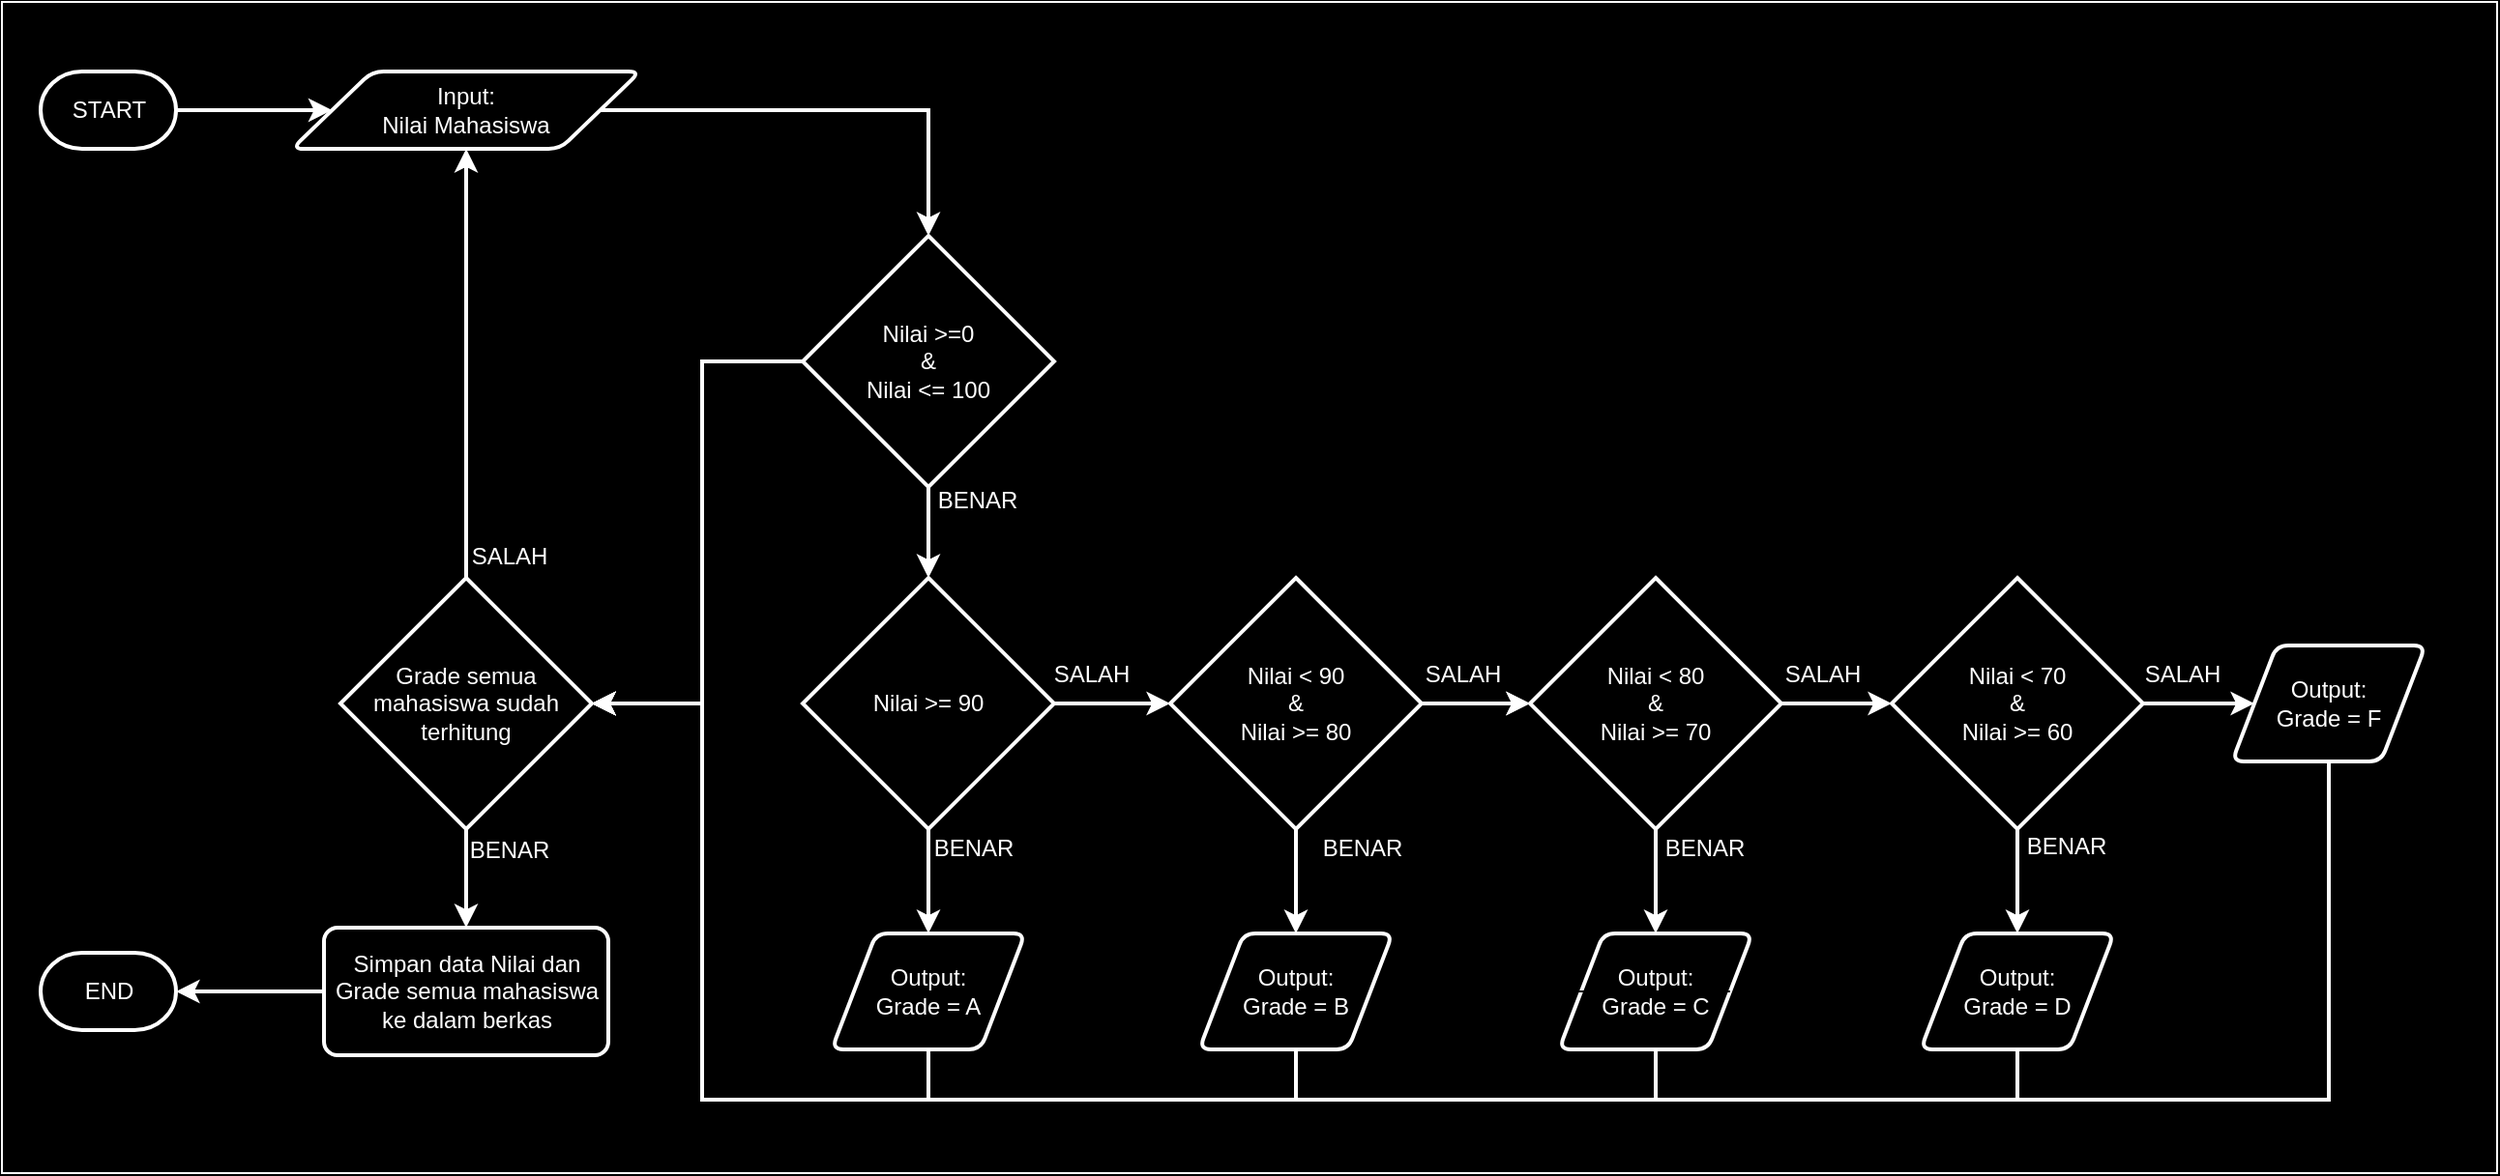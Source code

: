 <mxfile version="21.7.1" type="github">
  <diagram id="C5RBs43oDa-KdzZeNtuy" name="Page-1">
    <mxGraphModel dx="2514" dy="1360" grid="1" gridSize="10" guides="1" tooltips="1" connect="1" arrows="1" fold="1" page="1" pageScale="1" pageWidth="1169" pageHeight="827" background="#000000" math="0" shadow="0">
      <root>
        <mxCell id="WIyWlLk6GJQsqaUBKTNV-0" />
        <mxCell id="WIyWlLk6GJQsqaUBKTNV-1" parent="WIyWlLk6GJQsqaUBKTNV-0" />
        <mxCell id="swS7AuEwxA6HcnicoBHR-45" value="" style="rounded=0;whiteSpace=wrap;html=1;strokeColor=#FFFFFF;fillColor=#000000;" parent="WIyWlLk6GJQsqaUBKTNV-1" vertex="1">
          <mxGeometry x="10" y="4" width="1290" height="606" as="geometry" />
        </mxCell>
        <mxCell id="gYKxSyvh7425BpXwHA8T-48" value="" style="group" vertex="1" connectable="0" parent="WIyWlLk6GJQsqaUBKTNV-1">
          <mxGeometry x="30" y="40" width="1233" height="532" as="geometry" />
        </mxCell>
        <mxCell id="swS7AuEwxA6HcnicoBHR-0" value="START" style="strokeWidth=2;html=1;shape=mxgraph.flowchart.terminator;fillColor=#000000;fontColor=#FFFFFF;strokeColor=#FFFFFF;" parent="gYKxSyvh7425BpXwHA8T-48" vertex="1">
          <mxGeometry width="70" height="40" as="geometry" />
        </mxCell>
        <mxCell id="swS7AuEwxA6HcnicoBHR-1" value="Input:&lt;br&gt;Nilai Mahasiswa" style="shape=parallelogram;html=1;strokeWidth=2;perimeter=parallelogramPerimeter;whiteSpace=wrap;rounded=1;arcSize=12;size=0.23;fillColor=#000000;strokeColor=#FFFFFF;fontColor=#FFFFFF;" parent="gYKxSyvh7425BpXwHA8T-48" vertex="1">
          <mxGeometry x="130" width="180" height="40" as="geometry" />
        </mxCell>
        <mxCell id="swS7AuEwxA6HcnicoBHR-4" value="" style="edgeStyle=orthogonalEdgeStyle;rounded=0;orthogonalLoop=1;jettySize=auto;html=1;fontSize=12;fillColor=#000000;strokeColor=#FFFFFF;fontColor=#FFFFFF;strokeWidth=2;" parent="gYKxSyvh7425BpXwHA8T-48" source="swS7AuEwxA6HcnicoBHR-0" target="swS7AuEwxA6HcnicoBHR-1" edge="1">
          <mxGeometry relative="1" as="geometry" />
        </mxCell>
        <mxCell id="swS7AuEwxA6HcnicoBHR-2" value="Nilai &amp;gt;=0&lt;br&gt;&amp;amp;&lt;br&gt;Nilai &amp;lt;= 100" style="strokeWidth=2;html=1;shape=mxgraph.flowchart.decision;whiteSpace=wrap;fillColor=#000000;strokeColor=#FFFFFF;fontColor=#FFFFFF;" parent="gYKxSyvh7425BpXwHA8T-48" vertex="1">
          <mxGeometry x="394" y="85" width="130" height="130" as="geometry" />
        </mxCell>
        <mxCell id="swS7AuEwxA6HcnicoBHR-3" value="" style="edgeStyle=orthogonalEdgeStyle;rounded=0;orthogonalLoop=1;jettySize=auto;html=1;fontSize=12;fillColor=#000000;strokeColor=#FFFFFF;fontColor=#FFFFFF;strokeWidth=2;" parent="gYKxSyvh7425BpXwHA8T-48" source="swS7AuEwxA6HcnicoBHR-1" target="swS7AuEwxA6HcnicoBHR-2" edge="1">
          <mxGeometry relative="1" as="geometry" />
        </mxCell>
        <mxCell id="swS7AuEwxA6HcnicoBHR-5" value="Nilai &amp;gt;= 90" style="strokeWidth=2;html=1;shape=mxgraph.flowchart.decision;whiteSpace=wrap;fillColor=#000000;strokeColor=#FFFFFF;fontColor=#FFFFFF;" parent="gYKxSyvh7425BpXwHA8T-48" vertex="1">
          <mxGeometry x="394" y="262" width="130" height="130" as="geometry" />
        </mxCell>
        <mxCell id="swS7AuEwxA6HcnicoBHR-7" value="" style="edgeStyle=orthogonalEdgeStyle;rounded=0;orthogonalLoop=1;jettySize=auto;html=1;fontSize=12;fillColor=#000000;strokeColor=#FFFFFF;fontColor=#FFFFFF;strokeWidth=2;" parent="gYKxSyvh7425BpXwHA8T-48" source="swS7AuEwxA6HcnicoBHR-2" target="swS7AuEwxA6HcnicoBHR-5" edge="1">
          <mxGeometry relative="1" as="geometry" />
        </mxCell>
        <mxCell id="swS7AuEwxA6HcnicoBHR-16" value="BENAR" style="edgeLabel;html=1;align=center;verticalAlign=middle;resizable=0;points=[];fontSize=12;fillColor=#000000;strokeColor=#FFFFFF;fontColor=#FFFFFF;strokeWidth=2;labelBackgroundColor=none;" parent="swS7AuEwxA6HcnicoBHR-7" vertex="1" connectable="0">
          <mxGeometry x="0.1" y="1" relative="1" as="geometry">
            <mxPoint x="24" y="-19" as="offset" />
          </mxGeometry>
        </mxCell>
        <mxCell id="swS7AuEwxA6HcnicoBHR-6" value="Output:&lt;br&gt;Grade = A" style="shape=parallelogram;html=1;strokeWidth=2;perimeter=parallelogramPerimeter;whiteSpace=wrap;rounded=1;arcSize=12;size=0.23;fillColor=#000000;strokeColor=#FFFFFF;fontColor=#FFFFFF;" parent="gYKxSyvh7425BpXwHA8T-48" vertex="1">
          <mxGeometry x="409" y="446" width="100" height="60" as="geometry" />
        </mxCell>
        <mxCell id="swS7AuEwxA6HcnicoBHR-8" value="" style="edgeStyle=orthogonalEdgeStyle;rounded=0;orthogonalLoop=1;jettySize=auto;html=1;fontSize=12;fillColor=#000000;strokeColor=#FFFFFF;fontColor=#FFFFFF;strokeWidth=2;" parent="gYKxSyvh7425BpXwHA8T-48" source="swS7AuEwxA6HcnicoBHR-5" target="swS7AuEwxA6HcnicoBHR-6" edge="1">
          <mxGeometry relative="1" as="geometry" />
        </mxCell>
        <mxCell id="swS7AuEwxA6HcnicoBHR-15" value="BENAR" style="edgeLabel;html=1;align=center;verticalAlign=middle;resizable=0;points=[];fontSize=12;fillColor=#000000;strokeColor=#FFFFFF;fontColor=#FFFFFF;strokeWidth=2;labelBackgroundColor=none;" parent="swS7AuEwxA6HcnicoBHR-8" vertex="1" connectable="0">
          <mxGeometry x="-0.083" y="9" relative="1" as="geometry">
            <mxPoint x="14" y="-15" as="offset" />
          </mxGeometry>
        </mxCell>
        <mxCell id="swS7AuEwxA6HcnicoBHR-9" value="Nilai &amp;lt; 90&lt;br&gt;&amp;amp;&lt;br&gt;Nilai &amp;gt;= 80" style="strokeWidth=2;html=1;shape=mxgraph.flowchart.decision;whiteSpace=wrap;fillColor=#000000;strokeColor=#FFFFFF;fontColor=#FFFFFF;" parent="gYKxSyvh7425BpXwHA8T-48" vertex="1">
          <mxGeometry x="584" y="262" width="130" height="130" as="geometry" />
        </mxCell>
        <mxCell id="swS7AuEwxA6HcnicoBHR-12" value="" style="edgeStyle=orthogonalEdgeStyle;rounded=0;orthogonalLoop=1;jettySize=auto;html=1;fontSize=12;fillColor=#000000;strokeColor=#FFFFFF;fontColor=#FFFFFF;strokeWidth=2;" parent="gYKxSyvh7425BpXwHA8T-48" source="swS7AuEwxA6HcnicoBHR-5" target="swS7AuEwxA6HcnicoBHR-9" edge="1">
          <mxGeometry relative="1" as="geometry" />
        </mxCell>
        <mxCell id="swS7AuEwxA6HcnicoBHR-13" value="SALAH" style="edgeLabel;html=1;align=center;verticalAlign=middle;resizable=0;points=[];fontSize=12;fillColor=#000000;strokeColor=#FFFFFF;fontColor=#FFFFFF;strokeWidth=2;labelBackgroundColor=none;" parent="swS7AuEwxA6HcnicoBHR-12" vertex="1" connectable="0">
          <mxGeometry x="0.527" relative="1" as="geometry">
            <mxPoint x="-27" y="-15" as="offset" />
          </mxGeometry>
        </mxCell>
        <mxCell id="swS7AuEwxA6HcnicoBHR-20" value="" style="edgeStyle=orthogonalEdgeStyle;rounded=0;orthogonalLoop=1;jettySize=auto;html=1;fontSize=12;fillColor=#000000;strokeColor=#FFFFFF;fontColor=#FFFFFF;strokeWidth=2;" parent="gYKxSyvh7425BpXwHA8T-48" source="swS7AuEwxA6HcnicoBHR-9" target="swS7AuEwxA6HcnicoBHR-18" edge="1">
          <mxGeometry relative="1" as="geometry" />
        </mxCell>
        <mxCell id="swS7AuEwxA6HcnicoBHR-42" value="SALAH" style="edgeLabel;html=1;align=center;verticalAlign=middle;resizable=0;points=[];fontSize=12;fillColor=#000000;strokeColor=#FFFFFF;fontColor=#FFFFFF;strokeWidth=2;labelBackgroundColor=none;" parent="swS7AuEwxA6HcnicoBHR-20" vertex="1" connectable="0">
          <mxGeometry x="-0.659" y="-5" relative="1" as="geometry">
            <mxPoint x="11" y="-20" as="offset" />
          </mxGeometry>
        </mxCell>
        <mxCell id="gYKxSyvh7425BpXwHA8T-9" style="edgeStyle=orthogonalEdgeStyle;rounded=0;orthogonalLoop=1;jettySize=auto;html=1;exitX=1;exitY=0.5;exitDx=0;exitDy=0;" edge="1" parent="gYKxSyvh7425BpXwHA8T-48" source="swS7AuEwxA6HcnicoBHR-10">
          <mxGeometry relative="1" as="geometry">
            <mxPoint x="924" y="503.174" as="targetPoint" />
          </mxGeometry>
        </mxCell>
        <mxCell id="swS7AuEwxA6HcnicoBHR-19" value="Output:&lt;br&gt;Grade = C" style="shape=parallelogram;html=1;strokeWidth=2;perimeter=parallelogramPerimeter;whiteSpace=wrap;rounded=1;arcSize=12;size=0.23;fillColor=#000000;strokeColor=#FFFFFF;fontColor=#FFFFFF;" parent="gYKxSyvh7425BpXwHA8T-48" vertex="1">
          <mxGeometry x="785" y="446" width="100" height="60" as="geometry" />
        </mxCell>
        <mxCell id="swS7AuEwxA6HcnicoBHR-17" value="" style="edgeStyle=orthogonalEdgeStyle;rounded=0;orthogonalLoop=1;jettySize=auto;html=1;fontSize=12;fillColor=#000000;strokeColor=#FFFFFF;fontColor=#FFFFFF;strokeWidth=2;" parent="gYKxSyvh7425BpXwHA8T-48" source="swS7AuEwxA6HcnicoBHR-18" target="swS7AuEwxA6HcnicoBHR-19" edge="1">
          <mxGeometry relative="1" as="geometry" />
        </mxCell>
        <mxCell id="swS7AuEwxA6HcnicoBHR-38" value="BENAR" style="edgeLabel;html=1;align=center;verticalAlign=middle;resizable=0;points=[];fontSize=12;fillColor=#000000;strokeColor=#FFFFFF;fontColor=#FFFFFF;strokeWidth=2;labelBackgroundColor=none;" parent="swS7AuEwxA6HcnicoBHR-17" vertex="1" connectable="0">
          <mxGeometry x="-0.041" y="3" relative="1" as="geometry">
            <mxPoint x="22" y="-16" as="offset" />
          </mxGeometry>
        </mxCell>
        <mxCell id="swS7AuEwxA6HcnicoBHR-22" value="Nilai &amp;lt; 70&lt;br&gt;&amp;amp;&lt;br&gt;Nilai &amp;gt;= 60" style="strokeWidth=2;html=1;shape=mxgraph.flowchart.decision;whiteSpace=wrap;fillColor=#000000;strokeColor=#FFFFFF;fontColor=#FFFFFF;" parent="gYKxSyvh7425BpXwHA8T-48" vertex="1">
          <mxGeometry x="957" y="262" width="130" height="130" as="geometry" />
        </mxCell>
        <mxCell id="swS7AuEwxA6HcnicoBHR-24" value="" style="edgeStyle=orthogonalEdgeStyle;rounded=0;orthogonalLoop=1;jettySize=auto;html=1;fontSize=12;fillColor=#000000;strokeColor=#FFFFFF;fontColor=#FFFFFF;strokeWidth=2;" parent="gYKxSyvh7425BpXwHA8T-48" source="swS7AuEwxA6HcnicoBHR-18" target="swS7AuEwxA6HcnicoBHR-22" edge="1">
          <mxGeometry relative="1" as="geometry" />
        </mxCell>
        <mxCell id="swS7AuEwxA6HcnicoBHR-41" value="SALAH" style="edgeLabel;html=1;align=center;verticalAlign=middle;resizable=0;points=[];fontSize=12;fillColor=#000000;strokeColor=#FFFFFF;fontColor=#FFFFFF;strokeWidth=2;labelBackgroundColor=none;" parent="swS7AuEwxA6HcnicoBHR-24" vertex="1" connectable="0">
          <mxGeometry x="-0.521" y="1" relative="1" as="geometry">
            <mxPoint x="7" y="-14" as="offset" />
          </mxGeometry>
        </mxCell>
        <mxCell id="swS7AuEwxA6HcnicoBHR-23" value="Output:&lt;br&gt;Grade = D" style="shape=parallelogram;html=1;strokeWidth=2;perimeter=parallelogramPerimeter;whiteSpace=wrap;rounded=1;arcSize=12;size=0.23;fillColor=#000000;strokeColor=#FFFFFF;fontColor=#FFFFFF;" parent="gYKxSyvh7425BpXwHA8T-48" vertex="1">
          <mxGeometry x="972" y="446" width="100" height="60" as="geometry" />
        </mxCell>
        <mxCell id="swS7AuEwxA6HcnicoBHR-21" value="" style="edgeStyle=orthogonalEdgeStyle;rounded=0;orthogonalLoop=1;jettySize=auto;html=1;fontSize=12;fillColor=#000000;strokeColor=#FFFFFF;fontColor=#FFFFFF;strokeWidth=2;" parent="gYKxSyvh7425BpXwHA8T-48" source="swS7AuEwxA6HcnicoBHR-22" target="swS7AuEwxA6HcnicoBHR-23" edge="1">
          <mxGeometry relative="1" as="geometry" />
        </mxCell>
        <mxCell id="swS7AuEwxA6HcnicoBHR-39" value="BENAR" style="edgeLabel;html=1;align=center;verticalAlign=middle;resizable=0;points=[];fontSize=12;fillColor=#000000;strokeColor=#FFFFFF;fontColor=#FFFFFF;strokeWidth=2;labelBackgroundColor=none;" parent="swS7AuEwxA6HcnicoBHR-21" vertex="1" connectable="0">
          <mxGeometry x="-0.219" y="-4" relative="1" as="geometry">
            <mxPoint x="29" y="-12" as="offset" />
          </mxGeometry>
        </mxCell>
        <mxCell id="swS7AuEwxA6HcnicoBHR-25" value="Output:&lt;br&gt;Grade = F" style="shape=parallelogram;html=1;strokeWidth=2;perimeter=parallelogramPerimeter;whiteSpace=wrap;rounded=1;arcSize=12;size=0.23;fillColor=#000000;strokeColor=#FFFFFF;fontColor=#FFFFFF;" parent="gYKxSyvh7425BpXwHA8T-48" vertex="1">
          <mxGeometry x="1133" y="297" width="100" height="60" as="geometry" />
        </mxCell>
        <mxCell id="gYKxSyvh7425BpXwHA8T-25" value="" style="edgeStyle=orthogonalEdgeStyle;shape=connector;rounded=0;orthogonalLoop=1;jettySize=auto;html=1;labelBackgroundColor=default;strokeColor=#FFFFFF;strokeWidth=2;fontFamily=Helvetica;fontSize=12;fontColor=#FFFFFF;endArrow=classic;fillColor=#000000;" edge="1" parent="gYKxSyvh7425BpXwHA8T-48" source="swS7AuEwxA6HcnicoBHR-22" target="swS7AuEwxA6HcnicoBHR-25">
          <mxGeometry relative="1" as="geometry" />
        </mxCell>
        <mxCell id="gYKxSyvh7425BpXwHA8T-28" value="" style="edgeStyle=orthogonalEdgeStyle;shape=connector;rounded=0;orthogonalLoop=1;jettySize=auto;html=1;labelBackgroundColor=default;strokeColor=#FFFFFF;strokeWidth=2;fontFamily=Helvetica;fontSize=12;fontColor=#FFFFFF;endArrow=classic;fillColor=#000000;" edge="1" parent="gYKxSyvh7425BpXwHA8T-48" source="gYKxSyvh7425BpXwHA8T-2" target="swS7AuEwxA6HcnicoBHR-1">
          <mxGeometry relative="1" as="geometry" />
        </mxCell>
        <mxCell id="gYKxSyvh7425BpXwHA8T-30" value="SALAH" style="edgeLabel;html=1;align=center;verticalAlign=middle;resizable=0;points=[];fontSize=12;fontFamily=Helvetica;fontColor=#FFFFFF;fillColor=#000000;strokeColor=#FFFFFF;labelBackgroundColor=none;strokeWidth=2;" vertex="1" connectable="0" parent="gYKxSyvh7425BpXwHA8T-28">
          <mxGeometry x="-0.136" y="2" relative="1" as="geometry">
            <mxPoint x="24" y="85" as="offset" />
          </mxGeometry>
        </mxCell>
        <mxCell id="gYKxSyvh7425BpXwHA8T-2" value="Grade semua mahasiswa sudah terhitung" style="strokeWidth=2;html=1;shape=mxgraph.flowchart.decision;whiteSpace=wrap;fillColor=#000000;strokeColor=#FFFFFF;fontColor=#FFFFFF;" vertex="1" parent="gYKxSyvh7425BpXwHA8T-48">
          <mxGeometry x="155" y="262" width="130" height="130" as="geometry" />
        </mxCell>
        <mxCell id="gYKxSyvh7425BpXwHA8T-35" style="edgeStyle=orthogonalEdgeStyle;shape=connector;rounded=0;orthogonalLoop=1;jettySize=auto;html=1;exitX=0;exitY=0.5;exitDx=0;exitDy=0;exitPerimeter=0;entryX=1;entryY=0.5;entryDx=0;entryDy=0;entryPerimeter=0;labelBackgroundColor=default;strokeColor=#FFFFFF;strokeWidth=2;fontFamily=Helvetica;fontSize=12;fontColor=#FFFFFF;endArrow=classic;fillColor=#000000;" edge="1" parent="gYKxSyvh7425BpXwHA8T-48" source="swS7AuEwxA6HcnicoBHR-2" target="gYKxSyvh7425BpXwHA8T-2">
          <mxGeometry relative="1" as="geometry">
            <Array as="points">
              <mxPoint x="342" y="150" />
              <mxPoint x="342" y="327" />
            </Array>
          </mxGeometry>
        </mxCell>
        <mxCell id="gYKxSyvh7425BpXwHA8T-42" style="edgeStyle=orthogonalEdgeStyle;shape=connector;rounded=0;orthogonalLoop=1;jettySize=auto;html=1;exitX=0.5;exitY=1;exitDx=0;exitDy=0;entryX=1;entryY=0.5;entryDx=0;entryDy=0;entryPerimeter=0;labelBackgroundColor=default;strokeColor=#FFFFFF;strokeWidth=2;fontFamily=Helvetica;fontSize=12;fontColor=#FFFFFF;endArrow=classic;fillColor=#000000;" edge="1" parent="gYKxSyvh7425BpXwHA8T-48" source="swS7AuEwxA6HcnicoBHR-6" target="gYKxSyvh7425BpXwHA8T-2">
          <mxGeometry relative="1" as="geometry">
            <Array as="points">
              <mxPoint x="459" y="532" />
              <mxPoint x="342" y="532" />
              <mxPoint x="342" y="327" />
            </Array>
          </mxGeometry>
        </mxCell>
        <mxCell id="gYKxSyvh7425BpXwHA8T-45" style="edgeStyle=orthogonalEdgeStyle;shape=connector;rounded=0;orthogonalLoop=1;jettySize=auto;html=1;exitX=0.5;exitY=1;exitDx=0;exitDy=0;entryX=1;entryY=0.5;entryDx=0;entryDy=0;entryPerimeter=0;labelBackgroundColor=default;strokeColor=#FFFFFF;strokeWidth=2;fontFamily=Helvetica;fontSize=12;fontColor=#FFFFFF;endArrow=classic;fillColor=#000000;" edge="1" parent="gYKxSyvh7425BpXwHA8T-48" source="swS7AuEwxA6HcnicoBHR-19" target="gYKxSyvh7425BpXwHA8T-2">
          <mxGeometry relative="1" as="geometry">
            <Array as="points">
              <mxPoint x="835" y="532" />
              <mxPoint x="342" y="532" />
              <mxPoint x="342" y="327" />
            </Array>
          </mxGeometry>
        </mxCell>
        <mxCell id="gYKxSyvh7425BpXwHA8T-46" style="edgeStyle=orthogonalEdgeStyle;shape=connector;rounded=0;orthogonalLoop=1;jettySize=auto;html=1;exitX=0.5;exitY=1;exitDx=0;exitDy=0;entryX=1;entryY=0.5;entryDx=0;entryDy=0;entryPerimeter=0;labelBackgroundColor=default;strokeColor=#FFFFFF;strokeWidth=2;fontFamily=Helvetica;fontSize=12;fontColor=#FFFFFF;endArrow=classic;fillColor=#000000;" edge="1" parent="gYKxSyvh7425BpXwHA8T-48" source="swS7AuEwxA6HcnicoBHR-23" target="gYKxSyvh7425BpXwHA8T-2">
          <mxGeometry relative="1" as="geometry">
            <Array as="points">
              <mxPoint x="1022" y="532" />
              <mxPoint x="342" y="532" />
              <mxPoint x="342" y="327" />
            </Array>
          </mxGeometry>
        </mxCell>
        <mxCell id="gYKxSyvh7425BpXwHA8T-20" value="" style="edgeStyle=orthogonalEdgeStyle;rounded=0;orthogonalLoop=1;jettySize=auto;html=1;fontSize=12;fillColor=#000000;strokeColor=#FFFFFF;fontColor=#FFFFFF;strokeWidth=2;" edge="1" parent="gYKxSyvh7425BpXwHA8T-48" source="swS7AuEwxA6HcnicoBHR-9" target="swS7AuEwxA6HcnicoBHR-18">
          <mxGeometry relative="1" as="geometry">
            <mxPoint x="714" y="327" as="sourcePoint" />
            <mxPoint x="954" y="347" as="targetPoint" />
          </mxGeometry>
        </mxCell>
        <mxCell id="gYKxSyvh7425BpXwHA8T-21" value="BENAR" style="edgeLabel;html=1;align=center;verticalAlign=middle;resizable=0;points=[];fontSize=12;fillColor=#000000;strokeColor=#FFFFFF;fontColor=#FFFFFF;strokeWidth=2;labelBackgroundColor=none;" vertex="1" connectable="0" parent="gYKxSyvh7425BpXwHA8T-20">
          <mxGeometry x="-0.041" y="3" relative="1" as="geometry">
            <mxPoint x="-58" y="78" as="offset" />
          </mxGeometry>
        </mxCell>
        <mxCell id="swS7AuEwxA6HcnicoBHR-18" value="Nilai &amp;lt; 80&lt;br&gt;&amp;amp;&lt;br&gt;Nilai &amp;gt;= 70" style="strokeWidth=2;html=1;shape=mxgraph.flowchart.decision;whiteSpace=wrap;fillColor=#000000;strokeColor=#FFFFFF;fontColor=#FFFFFF;" parent="gYKxSyvh7425BpXwHA8T-48" vertex="1">
          <mxGeometry x="770" y="262" width="130" height="130" as="geometry" />
        </mxCell>
        <mxCell id="gYKxSyvh7425BpXwHA8T-22" value="" style="edgeStyle=orthogonalEdgeStyle;rounded=0;orthogonalLoop=1;jettySize=auto;html=1;exitX=1;exitY=0.5;exitDx=0;exitDy=0;" edge="1" parent="gYKxSyvh7425BpXwHA8T-48" source="swS7AuEwxA6HcnicoBHR-19" target="swS7AuEwxA6HcnicoBHR-10">
          <mxGeometry relative="1" as="geometry">
            <mxPoint x="924" y="503.174" as="targetPoint" />
            <mxPoint x="632" y="662" as="sourcePoint" />
          </mxGeometry>
        </mxCell>
        <mxCell id="gYKxSyvh7425BpXwHA8T-43" style="edgeStyle=orthogonalEdgeStyle;shape=connector;rounded=0;orthogonalLoop=1;jettySize=auto;html=1;exitX=0.5;exitY=1;exitDx=0;exitDy=0;entryX=1;entryY=0.5;entryDx=0;entryDy=0;entryPerimeter=0;labelBackgroundColor=default;strokeColor=#FFFFFF;strokeWidth=2;fontFamily=Helvetica;fontSize=12;fontColor=#FFFFFF;endArrow=classic;fillColor=#000000;" edge="1" parent="gYKxSyvh7425BpXwHA8T-48" source="swS7AuEwxA6HcnicoBHR-10" target="gYKxSyvh7425BpXwHA8T-2">
          <mxGeometry relative="1" as="geometry">
            <Array as="points">
              <mxPoint x="649" y="532" />
              <mxPoint x="342" y="532" />
              <mxPoint x="342" y="327" />
            </Array>
          </mxGeometry>
        </mxCell>
        <mxCell id="swS7AuEwxA6HcnicoBHR-10" value="Output:&lt;br&gt;Grade = B" style="shape=parallelogram;html=1;strokeWidth=2;perimeter=parallelogramPerimeter;whiteSpace=wrap;rounded=1;arcSize=12;size=0.23;fillColor=#000000;strokeColor=#FFFFFF;fontColor=#FFFFFF;" parent="gYKxSyvh7425BpXwHA8T-48" vertex="1">
          <mxGeometry x="599" y="446" width="100" height="60" as="geometry" />
        </mxCell>
        <mxCell id="gYKxSyvh7425BpXwHA8T-26" value="SALAH" style="edgeLabel;html=1;align=center;verticalAlign=middle;resizable=0;points=[];fontSize=12;fillColor=#000000;strokeColor=#FFFFFF;fontColor=#FFFFFF;strokeWidth=2;labelBackgroundColor=none;" vertex="1" connectable="0" parent="gYKxSyvh7425BpXwHA8T-48">
          <mxGeometry x="1107.003" y="312" as="geometry" />
        </mxCell>
        <mxCell id="gYKxSyvh7425BpXwHA8T-31" value="END" style="strokeWidth=2;html=1;shape=mxgraph.flowchart.terminator;fillColor=#000000;fontColor=#FFFFFF;strokeColor=#FFFFFF;" vertex="1" parent="gYKxSyvh7425BpXwHA8T-48">
          <mxGeometry y="456" width="70" height="40" as="geometry" />
        </mxCell>
        <mxCell id="gYKxSyvh7425BpXwHA8T-38" value="" style="edgeStyle=orthogonalEdgeStyle;shape=connector;rounded=0;orthogonalLoop=1;jettySize=auto;html=1;labelBackgroundColor=default;strokeColor=#FFFFFF;strokeWidth=2;fontFamily=Helvetica;fontSize=12;fontColor=#FFFFFF;endArrow=classic;fillColor=#000000;" edge="1" parent="gYKxSyvh7425BpXwHA8T-48" source="gYKxSyvh7425BpXwHA8T-36" target="gYKxSyvh7425BpXwHA8T-31">
          <mxGeometry relative="1" as="geometry" />
        </mxCell>
        <mxCell id="gYKxSyvh7425BpXwHA8T-36" value="Simpan data Nilai dan Grade semua mahasiswa ke dalam berkas" style="rounded=1;whiteSpace=wrap;html=1;absoluteArcSize=1;arcSize=14;strokeWidth=2;fontFamily=Helvetica;fontSize=12;fontColor=#FFFFFF;fillColor=#000000;strokeColor=#FFFFFF;" vertex="1" parent="gYKxSyvh7425BpXwHA8T-48">
          <mxGeometry x="146.5" y="443" width="147" height="66" as="geometry" />
        </mxCell>
        <mxCell id="gYKxSyvh7425BpXwHA8T-47" style="edgeStyle=orthogonalEdgeStyle;shape=connector;rounded=0;orthogonalLoop=1;jettySize=auto;html=1;exitX=0.5;exitY=1;exitDx=0;exitDy=0;entryX=1;entryY=0.5;entryDx=0;entryDy=0;entryPerimeter=0;labelBackgroundColor=default;strokeColor=#FFFFFF;strokeWidth=2;fontFamily=Helvetica;fontSize=12;fontColor=#FFFFFF;endArrow=classic;fillColor=#000000;" edge="1" parent="gYKxSyvh7425BpXwHA8T-48" source="swS7AuEwxA6HcnicoBHR-25" target="gYKxSyvh7425BpXwHA8T-2">
          <mxGeometry relative="1" as="geometry">
            <Array as="points">
              <mxPoint x="1183" y="532" />
              <mxPoint x="342" y="532" />
              <mxPoint x="342" y="327" />
            </Array>
          </mxGeometry>
        </mxCell>
        <mxCell id="gYKxSyvh7425BpXwHA8T-24" value="" style="edgeStyle=orthogonalEdgeStyle;shape=connector;rounded=0;orthogonalLoop=1;jettySize=auto;html=1;labelBackgroundColor=default;strokeColor=#FFFFFF;strokeWidth=2;fontFamily=Helvetica;fontSize=12;fontColor=#FFFFFF;endArrow=classic;fillColor=#000000;" edge="1" parent="gYKxSyvh7425BpXwHA8T-48" source="swS7AuEwxA6HcnicoBHR-9" target="swS7AuEwxA6HcnicoBHR-10">
          <mxGeometry relative="1" as="geometry" />
        </mxCell>
        <mxCell id="gYKxSyvh7425BpXwHA8T-39" value="" style="edgeStyle=orthogonalEdgeStyle;shape=connector;rounded=0;orthogonalLoop=1;jettySize=auto;html=1;labelBackgroundColor=default;strokeColor=#FFFFFF;strokeWidth=2;fontFamily=Helvetica;fontSize=12;fontColor=#FFFFFF;endArrow=classic;fillColor=#000000;" edge="1" parent="gYKxSyvh7425BpXwHA8T-48" source="gYKxSyvh7425BpXwHA8T-2" target="gYKxSyvh7425BpXwHA8T-36">
          <mxGeometry relative="1" as="geometry" />
        </mxCell>
        <mxCell id="gYKxSyvh7425BpXwHA8T-41" value="BENAR" style="edgeLabel;html=1;align=center;verticalAlign=middle;resizable=0;points=[];fontSize=12;fontFamily=Helvetica;fontColor=#FFFFFF;fillColor=#000000;strokeColor=#FFFFFF;labelBackgroundColor=none;strokeWidth=2;" vertex="1" connectable="0" parent="gYKxSyvh7425BpXwHA8T-39">
          <mxGeometry x="-0.735" y="-2" relative="1" as="geometry">
            <mxPoint x="24" y="4" as="offset" />
          </mxGeometry>
        </mxCell>
      </root>
    </mxGraphModel>
  </diagram>
</mxfile>
